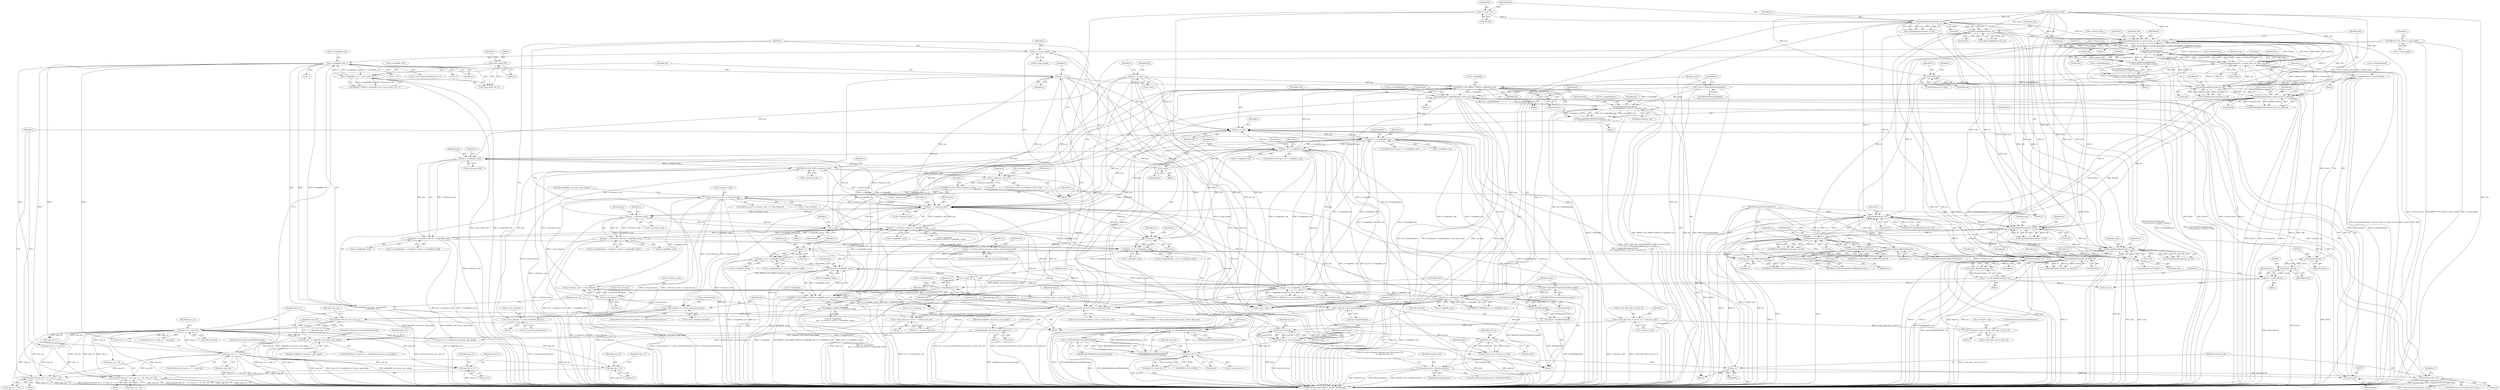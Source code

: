 digraph "0_Chrome_7716418a27d561ee295a99f11fd3865580748de2@API" {
"1000976" [label="(Call,copy_dst >= ringbuffer_end_minus_copy_length)"];
"1000971" [label="(Call,copy_src < copy_dst)"];
"1000967" [label="(Call,memmove16(copy_dst, copy_src))"];
"1000898" [label="(Call,* copy_dst = &s->ringbuffer[pos])"];
"1000788" [label="(Call,memcpy(&s->ringbuffer[pos], word, (size_t)len))"];
"1000562" [label="(Call,BROTLI_LOG_ARRAY_INDEX(s->ringbuffer, pos & s->ringbuffer_mask))"];
"1000391" [label="(Call,BROTLI_LOG_ARRAY_INDEX(s->ringbuffer, pos))"];
"1000338" [label="(Call,s->ringbuffer[pos] = (uint8_t)ReadPreloadedSymbol(\n            s->literal_htree, br, &bits, &value))"];
"1000344" [label="(Call,(uint8_t)ReadPreloadedSymbol(\n            s->literal_htree, br, &bits, &value))"];
"1000346" [label="(Call,ReadPreloadedSymbol(\n            s->literal_htree, br, &bits, &value))"];
"1000324" [label="(Call,PreloadSymbol(safe, s->literal_htree, br, &bits, &value))"];
"1000297" [label="(Call,CheckInputAmount(safe, br, 28))"];
"1000335" [label="(Call,!safe)"];
"1000120" [label="(MethodParameterIn,int safe)"];
"1000283" [label="(Call,PreloadSymbol(safe, s->literal_htree, br, &bits, &value))"];
"1000154" [label="(Call,WarmupBitReader(safe, br))"];
"1000149" [label="(Call,CheckInputAmount(safe, br, 28))"];
"1000140" [label="(Call,* br = &s->br)"];
"1000212" [label="(Call,CheckInputAmount(safe, br, 28))"];
"1000513" [label="(Call,!safe)"];
"1000454" [label="(Call,CheckInputAmount(safe, br, 28))"];
"1000520" [label="(Call,ReadSymbol(hc, br))"];
"1000496" [label="(Call,hc = s->literal_hgroup.htrees[s->context_map_slice[context]])"];
"1000528" [label="(Call,SafeReadSymbol(hc, br, &literal))"];
"1000360" [label="(Call,SafeReadSymbol(s->literal_htree, br, &literal))"];
"1000241" [label="(Call,ReadCommand(s, br, &i))"];
"1000654" [label="(Call,ReadDistance(s, br))"];
"1000651" [label="(Call,DecodeDistanceBlockSwitch(s))"];
"1000479" [label="(Call,DecodeLiteralBlockSwitch(s))"];
"1000121" [label="(MethodParameterIn,BrotliState* s)"];
"1000322" [label="(Call,DecodeLiteralBlockSwitch(s))"];
"1000237" [label="(Call,DecodeCommandBlockSwitch(s))"];
"1000372" [label="(Call,s->ringbuffer[pos] = (uint8_t)literal)"];
"1000378" [label="(Call,(uint8_t)literal)"];
"1000540" [label="(Call,(uint8_t)literal)"];
"1001133" [label="(Call,pos == s->ringbuffer_size)"];
"1001130" [label="(Call,++pos)"];
"1001122" [label="(Call,pos - s->distance_code)"];
"1000124" [label="(Call,pos = s->pos)"];
"1000889" [label="(Call,pos - s->distance_code)"];
"1000400" [label="(Call,pos == s->ringbuffer_size)"];
"1000396" [label="(Call,++pos)"];
"1000822" [label="(Call,pos >= s->ringbuffer_size)"];
"1000813" [label="(Call,pos += len)"];
"1000801" [label="(Call,len = TransformDictionaryWord(\n              &s->ringbuffer[pos], word, len, transform_idx))"];
"1000803" [label="(Call,TransformDictionaryWord(\n              &s->ringbuffer[pos], word, len, transform_idx))"];
"1000773" [label="(Call,* word = &kBrotliDictionary[offset])"];
"1000780" [label="(Call,len = i)"];
"1000764" [label="(Call,word_idx * i)"];
"1000751" [label="(Call,word_idx = word_id & mask)"];
"1000753" [label="(Call,word_id & mask)"];
"1000726" [label="(Call,word_id = s->distance_code - s->max_distance - 1)"];
"1000728" [label="(Call,s->distance_code - s->max_distance - 1)"];
"1000702" [label="(Call,s->distance_code > s->max_distance)"];
"1000658" [label="(Call,BROTLI_LOG_UINT(s->distance_code))"];
"1000616" [label="(Call,s->distance_code >= 0)"];
"1000252" [label="(Call,BROTLI_LOG_UINT(s->distance_code))"];
"1001073" [label="(Call,pos - s->distance_code)"];
"1001081" [label="(Call,++pos)"];
"1000626" [label="(Call,s->distance_code = s->dist_rb[s->dist_rb_idx & 3])"];
"1000921" [label="(Call,s->dist_rb[s->dist_rb_idx & 3] = s->distance_code)"];
"1000678" [label="(Call,s->max_distance = pos + s->custom_dict_size)"];
"1000672" [label="(Call,pos < s->max_backward_distance_minus_custom_dict_size)"];
"1000575" [label="(Call,pos == s->ringbuffer_size)"];
"1000571" [label="(Call,++pos)"];
"1000566" [label="(Call,pos & s->ringbuffer_mask)"];
"1000442" [label="(Call,pos - 2)"];
"1000428" [label="(Call,pos - 1)"];
"1001005" [label="(Call,pos += i)"];
"1000875" [label="(Call,s->ringbuffer_end - i)"];
"1000908" [label="(Call,s->ringbuffer_end < (const uint8_t*)0 + i)"];
"1000913" [label="(Call,(const uint8_t*)0)"];
"1000696" [label="(Call,i = s->copy_length)"];
"1000248" [label="(Call,BROTLI_LOG_UINT(s->copy_length))"];
"1000441" [label="(Call,(pos - 2) & s->ringbuffer_mask)"];
"1000427" [label="(Call,(pos - 1) & s->ringbuffer_mask)"];
"1001072" [label="(Call,(pos - s->distance_code) & s->ringbuffer_mask)"];
"1000888" [label="(Call,(pos - s->distance_code) & s->ringbuffer_mask)"];
"1001121" [label="(Call,(pos - s->distance_code) & s->ringbuffer_mask)"];
"1000689" [label="(Call,s->max_distance = s->max_backward_distance)"];
"1000663" [label="(Call,s->max_distance != s->max_backward_distance)"];
"1000732" [label="(Call,s->max_distance - 1)"];
"1000744" [label="(Call,mask = (int)BitMask(shift))"];
"1000746" [label="(Call,(int)BitMask(shift))"];
"1000748" [label="(Call,BitMask(shift))"];
"1000738" [label="(Call,shift = kBrotliDictionarySizeBitsByLength[i])"];
"1000715" [label="(Call,i <= kBrotliMaxDictionaryWordLength)"];
"1000712" [label="(Call,i >= kBrotliMinDictionaryWordLength)"];
"1000784" [label="(Call,transform_idx == 0)"];
"1000768" [label="(Call,transform_idx < kNumTransforms)"];
"1000757" [label="(Call,transform_idx = word_id >> shift)"];
"1000759" [label="(Call,word_id >> shift)"];
"1000796" [label="(Call,(size_t)len)"];
"1000543" [label="(Call,s->ringbuffer[pos] = p1)"];
"1000538" [label="(Call,p1 = (uint8_t)literal)"];
"1000516" [label="(Call,p1 = (uint8_t)ReadSymbol(hc, br))"];
"1000518" [label="(Call,(uint8_t)ReadSymbol(hc, br))"];
"1000881" [label="(Call,* copy_src = &s->ringbuffer[\n         (pos - s->distance_code) & s->ringbuffer_mask])"];
"1000873" [label="(Call,*ringbuffer_end_minus_copy_length =\n        s->ringbuffer_end - i)"];
"1000918" [label="(Call,ringbuffer_end_minus_copy_length = 0)"];
"1000982" [label="(Call,copy_src + i > copy_dst)"];
"1001018" [label="(Call,memcpy(copy_dst + 16, copy_src + 16, (size_t)(i - 16)))"];
"1001019" [label="(Call,copy_dst + 16)"];
"1001032" [label="(Call,memmove16(copy_dst + 16, copy_src + 16))"];
"1001033" [label="(Call,copy_dst + 16)"];
"1000761" [label="(Identifier,shift)"];
"1000365" [label="(Call,&literal)"];
"1000391" [label="(Call,BROTLI_LOG_ARRAY_INDEX(s->ringbuffer, pos))"];
"1001020" [label="(Identifier,copy_dst)"];
"1000672" [label="(Call,pos < s->max_backward_distance_minus_custom_dict_size)"];
"1001124" [label="(Call,s->distance_code)"];
"1000120" [label="(MethodParameterIn,int safe)"];
"1000402" [label="(Call,s->ringbuffer_size)"];
"1000917" [label="(Block,)"];
"1000449" [label="(Block,)"];
"1001073" [label="(Call,pos - s->distance_code)"];
"1000800" [label="(Block,)"];
"1000254" [label="(Identifier,s)"];
"1000838" [label="(Literal,\"Invalid backward reference. pos: %d distance: %d \"\n               \"len: %d bytes left: %d\n\")"];
"1000921" [label="(Call,s->dist_rb[s->dist_rb_idx & 3] = s->distance_code)"];
"1001035" [label="(Literal,16)"];
"1000912" [label="(Call,(const uint8_t*)0 + i)"];
"1000894" [label="(Call,s->ringbuffer_mask)"];
"1000330" [label="(Call,&bits)"];
"1000749" [label="(Identifier,shift)"];
"1000986" [label="(Identifier,copy_dst)"];
"1000154" [label="(Call,WarmupBitReader(safe, br))"];
"1000712" [label="(Call,i >= kBrotliMinDictionaryWordLength)"];
"1000615" [label="(ControlStructure,if (s->distance_code >= 0))"];
"1000285" [label="(Call,s->literal_htree)"];
"1000785" [label="(Identifier,transform_idx)"];
"1000900" [label="(Call,&s->ringbuffer[pos])"];
"1000479" [label="(Call,DecodeLiteralBlockSwitch(s))"];
"1000751" [label="(Call,word_idx = word_id & mask)"];
"1000968" [label="(Identifier,copy_dst)"];
"1000455" [label="(Identifier,safe)"];
"1000359" [label="(Call,!SafeReadSymbol(s->literal_htree, br, &literal))"];
"1000297" [label="(Call,CheckInputAmount(safe, br, 28))"];
"1000356" [label="(Block,)"];
"1000883" [label="(Call,&s->ringbuffer[\n         (pos - s->distance_code) & s->ringbuffer_mask])"];
"1000212" [label="(Call,CheckInputAmount(safe, br, 28))"];
"1000816" [label="(Call,s->meta_block_remaining_len -= len)"];
"1000428" [label="(Call,pos - 1)"];
"1000322" [label="(Call,DecodeLiteralBlockSwitch(s))"];
"1000744" [label="(Call,mask = (int)BitMask(shift))"];
"1000998" [label="(Call,copy_dst + i > copy_src)"];
"1000246" [label="(Call,BROTLI_LOG_UINT(i))"];
"1000238" [label="(Identifier,s)"];
"1000353" [label="(Call,&value)"];
"1000682" [label="(Call,pos + s->custom_dict_size)"];
"1000972" [label="(Identifier,copy_src)"];
"1000329" [label="(Identifier,br)"];
"1000881" [label="(Call,* copy_src = &s->ringbuffer[\n         (pos - s->distance_code) & s->ringbuffer_mask])"];
"1000351" [label="(Call,&bits)"];
"1001068" [label="(Call,s->ringbuffer[(pos - s->distance_code) & s->ringbuffer_mask])"];
"1000733" [label="(Call,s->max_distance)"];
"1000992" [label="(Call,copy_src >= ringbuffer_end_minus_copy_length)"];
"1000521" [label="(Identifier,hc)"];
"1000430" [label="(Literal,1)"];
"1000373" [label="(Call,s->ringbuffer[pos])"];
"1000140" [label="(Call,* br = &s->br)"];
"1000765" [label="(Identifier,word_idx)"];
"1000324" [label="(Call,PreloadSymbol(safe, s->literal_htree, br, &bits, &value))"];
"1000529" [label="(Identifier,hc)"];
"1000767" [label="(ControlStructure,if (transform_idx < kNumTransforms))"];
"1000888" [label="(Call,(pos - s->distance_code) & s->ringbuffer_mask)"];
"1000392" [label="(Call,s->ringbuffer)"];
"1000332" [label="(Call,&value)"];
"1000823" [label="(Identifier,pos)"];
"1001128" [label="(Identifier,s)"];
"1000240" [label="(Call,BROTLI_SAFE(ReadCommand(s, br, &i)))"];
"1000396" [label="(Call,++pos)"];
"1000141" [label="(Identifier,br)"];
"1000520" [label="(Call,ReadSymbol(hc, br))"];
"1000431" [label="(Call,s->ringbuffer_mask)"];
"1000916" [label="(Identifier,i)"];
"1000970" [label="(ControlStructure,if (copy_src < copy_dst))"];
"1000704" [label="(Identifier,s)"];
"1000922" [label="(Call,s->dist_rb[s->dist_rb_idx & 3])"];
"1000656" [label="(Identifier,br)"];
"1000442" [label="(Call,pos - 2)"];
"1000907" [label="(Call,PREDICT_FALSE(s->ringbuffer_end < (const uint8_t*)0 + i))"];
"1000783" [label="(ControlStructure,if (transform_idx == 0))"];
"1000338" [label="(Call,s->ringbuffer[pos] = (uint8_t)ReadPreloadedSymbol(\n            s->literal_htree, br, &bits, &value))"];
"1001133" [label="(Call,pos == s->ringbuffer_size)"];
"1000993" [label="(Identifier,copy_src)"];
"1001074" [label="(Identifier,pos)"];
"1001019" [label="(Call,copy_dst + 16)"];
"1000978" [label="(Identifier,ringbuffer_end_minus_copy_length)"];
"1001059" [label="(Identifier,i)"];
"1000347" [label="(Call,s->literal_htree)"];
"1000213" [label="(Identifier,safe)"];
"1000512" [label="(ControlStructure,if (!safe))"];
"1000999" [label="(Call,copy_dst + i)"];
"1000427" [label="(Call,(pos - 1) & s->ringbuffer_mask)"];
"1000754" [label="(Identifier,word_id)"];
"1000728" [label="(Call,s->distance_code - s->max_distance - 1)"];
"1000891" [label="(Call,s->distance_code)"];
"1001032" [label="(Call,memmove16(copy_dst + 16, copy_src + 16))"];
"1000919" [label="(Identifier,ringbuffer_end_minus_copy_length)"];
"1000812" [label="(Identifier,transform_idx)"];
"1000889" [label="(Call,pos - s->distance_code)"];
"1000924" [label="(Identifier,s)"];
"1000445" [label="(Call,s->ringbuffer_mask)"];
"1000976" [label="(Call,copy_dst >= ringbuffer_end_minus_copy_length)"];
"1000653" [label="(Call,BROTLI_SAFE(ReadDistance(s, br)))"];
"1001021" [label="(Literal,16)"];
"1000215" [label="(Literal,28)"];
"1000711" [label="(Call,i >= kBrotliMinDictionaryWordLength &&\n        i <= kBrotliMaxDictionaryWordLength)"];
"1000890" [label="(Identifier,pos)"];
"1000913" [label="(Call,(const uint8_t*)0)"];
"1000715" [label="(Call,i <= kBrotliMaxDictionaryWordLength)"];
"1000753" [label="(Call,word_id & mask)"];
"1000822" [label="(Call,pos >= s->ringbuffer_size)"];
"1000243" [label="(Identifier,br)"];
"1000898" [label="(Call,* copy_dst = &s->ringbuffer[pos])"];
"1000362" [label="(Identifier,s)"];
"1001022" [label="(Call,copy_src + 16)"];
"1000528" [label="(Call,SafeReadSymbol(hc, br, &literal))"];
"1000803" [label="(Call,TransformDictionaryWord(\n              &s->ringbuffer[pos], word, len, transform_idx))"];
"1000739" [label="(Identifier,shift)"];
"1000977" [label="(Identifier,copy_dst)"];
"1000568" [label="(Call,s->ringbuffer_mask)"];
"1001034" [label="(Identifier,copy_dst)"];
"1000577" [label="(Call,s->ringbuffer_size)"];
"1000815" [label="(Identifier,len)"];
"1001072" [label="(Call,(pos - s->distance_code) & s->ringbuffer_mask)"];
"1000752" [label="(Identifier,word_idx)"];
"1001107" [label="(Call,--i)"];
"1000771" [label="(Block,)"];
"1000122" [label="(Block,)"];
"1001036" [label="(Call,copy_src + 16)"];
"1000702" [label="(Call,s->distance_code > s->max_distance)"];
"1000658" [label="(Call,BROTLI_LOG_UINT(s->distance_code))"];
"1000153" [label="(Call,!WarmupBitReader(safe, br))"];
"1000361" [label="(Call,s->literal_htree)"];
"1001130" [label="(Call,++pos)"];
"1000125" [label="(Identifier,pos)"];
"1000513" [label="(Call,!safe)"];
"1000454" [label="(Call,CheckInputAmount(safe, br, 28))"];
"1000757" [label="(Call,transform_idx = word_id >> shift)"];
"1000478" [label="(Call,BROTLI_SAFE(DecodeLiteralBlockSwitch(s)))"];
"1000766" [label="(Identifier,i)"];
"1000677" [label="(Block,)"];
"1001108" [label="(Identifier,i)"];
"1000432" [label="(Identifier,s)"];
"1000346" [label="(Call,ReadPreloadedSymbol(\n            s->literal_htree, br, &bits, &value))"];
"1000746" [label="(Call,(int)BitMask(shift))"];
"1000760" [label="(Identifier,word_id)"];
"1000575" [label="(Call,pos == s->ringbuffer_size)"];
"1000546" [label="(Identifier,s)"];
"1001018" [label="(Call,memcpy(copy_dst + 16, copy_src + 16, (size_t)(i - 16)))"];
"1001017" [label="(Block,)"];
"1001132" [label="(ControlStructure,if (pos == s->ringbuffer_size))"];
"1001127" [label="(Call,s->ringbuffer_mask)"];
"1000446" [label="(Identifier,s)"];
"1000571" [label="(Call,++pos)"];
"1000967" [label="(Call,memmove16(copy_dst, copy_src))"];
"1000142" [label="(Call,&s->br)"];
"1000299" [label="(Identifier,br)"];
"1000814" [label="(Identifier,pos)"];
"1000616" [label="(Call,s->distance_code >= 0)"];
"1001025" [label="(Call,(size_t)(i - 16))"];
"1000380" [label="(Identifier,literal)"];
"1000300" [label="(Literal,28)"];
"1000830" [label="(Identifier,s)"];
"1000211" [label="(Call,!CheckInputAmount(safe, br, 28))"];
"1001033" [label="(Call,copy_dst + 16)"];
"1000241" [label="(Call,ReadCommand(s, br, &i))"];
"1000510" [label="(Identifier,p2)"];
"1000334" [label="(ControlStructure,if (!safe))"];
"1001061" [label="(Block,)"];
"1000673" [label="(Identifier,pos)"];
"1000214" [label="(Identifier,br)"];
"1000364" [label="(Identifier,br)"];
"1000296" [label="(Call,!CheckInputAmount(safe, br, 28))"];
"1000689" [label="(Call,s->max_distance = s->max_backward_distance)"];
"1000155" [label="(Identifier,safe)"];
"1001037" [label="(Identifier,copy_src)"];
"1000773" [label="(Call,* word = &kBrotliDictionary[offset])"];
"1000283" [label="(Call,PreloadSymbol(safe, s->literal_htree, br, &bits, &value))"];
"1000539" [label="(Identifier,p1)"];
"1000655" [label="(Identifier,s)"];
"1000654" [label="(Call,ReadDistance(s, br))"];
"1001042" [label="(Identifier,s)"];
"1000124" [label="(Call,pos = s->pos)"];
"1000784" [label="(Call,transform_idx == 0)"];
"1000527" [label="(Call,!SafeReadSymbol(hc, br, &literal))"];
"1001122" [label="(Call,pos - s->distance_code)"];
"1000662" [label="(ControlStructure,if (s->max_distance != s->max_backward_distance))"];
"1000738" [label="(Call,shift = kBrotliDictionarySizeBitsByLength[i])"];
"1000441" [label="(Call,(pos - 2) & s->ringbuffer_mask)"];
"1000679" [label="(Call,s->max_distance)"];
"1000936" [label="(Identifier,s)"];
"1000524" [label="(Block,)"];
"1000378" [label="(Call,(uint8_t)literal)"];
"1000289" [label="(Call,&bits)"];
"1000538" [label="(Call,p1 = (uint8_t)literal)"];
"1000801" [label="(Call,len = TransformDictionaryWord(\n              &s->ringbuffer[pos], word, len, transform_idx))"];
"1000148" [label="(Call,!CheckInputAmount(safe, br, 28))"];
"1000782" [label="(Identifier,i)"];
"1000572" [label="(Identifier,pos)"];
"1000567" [label="(Identifier,pos)"];
"1000981" [label="(ControlStructure,if (copy_src + i > copy_dst))"];
"1000879" [label="(Identifier,i)"];
"1000740" [label="(Call,kBrotliDictionarySizeBitsByLength[i])"];
"1000249" [label="(Call,s->copy_length)"];
"1001079" [label="(Identifier,s)"];
"1000326" [label="(Call,s->literal_htree)"];
"1000667" [label="(Call,s->max_backward_distance)"];
"1000798" [label="(Identifier,len)"];
"1000298" [label="(Identifier,safe)"];
"1000873" [label="(Call,*ringbuffer_end_minus_copy_length =\n        s->ringbuffer_end - i)"];
"1000764" [label="(Call,word_idx * i)"];
"1000884" [label="(Call,s->ringbuffer[\n         (pos - s->distance_code) & s->ringbuffer_mask])"];
"1000680" [label="(Identifier,s)"];
"1000514" [label="(Identifier,safe)"];
"1000908" [label="(Call,s->ringbuffer_end < (const uint8_t*)0 + i)"];
"1001031" [label="(Block,)"];
"1000691" [label="(Identifier,s)"];
"1001023" [label="(Identifier,copy_src)"];
"1000895" [label="(Identifier,s)"];
"1000713" [label="(Identifier,i)"];
"1000813" [label="(Call,pos += len)"];
"1000792" [label="(Identifier,s)"];
"1000360" [label="(Call,SafeReadSymbol(s->literal_htree, br, &literal))"];
"1001110" [label="(Block,)"];
"1000688" [label="(Block,)"];
"1000517" [label="(Identifier,p1)"];
"1000804" [label="(Call,&s->ringbuffer[pos])"];
"1000748" [label="(Call,BitMask(shift))"];
"1000703" [label="(Call,s->distance_code)"];
"1000542" [label="(Identifier,literal)"];
"1001141" [label="(Identifier,s)"];
"1000530" [label="(Identifier,br)"];
"1000650" [label="(Call,BROTLI_SAFE(DecodeDistanceBlockSwitch(s)))"];
"1000620" [label="(Literal,0)"];
"1000787" [label="(Block,)"];
"1000498" [label="(Call,s->literal_hgroup.htrees[s->context_map_slice[context]])"];
"1000780" [label="(Call,len = i)"];
"1000915" [label="(Literal,0)"];
"1000253" [label="(Call,s->distance_code)"];
"1000874" [label="(Identifier,ringbuffer_end_minus_copy_length)"];
"1000323" [label="(Identifier,s)"];
"1000788" [label="(Call,memcpy(&s->ringbuffer[pos], word, (size_t)len))"];
"1000639" [label="(ControlStructure,goto postReadDistance;)"];
"1001009" [label="(Call,i > 16)"];
"1000531" [label="(Call,&literal)"];
"1000617" [label="(Call,s->distance_code)"];
"1000697" [label="(Identifier,i)"];
"1000671" [label="(ControlStructure,if (pos < s->max_backward_distance_minus_custom_dict_size))"];
"1001121" [label="(Call,(pos - s->distance_code) & s->ringbuffer_mask)"];
"1000126" [label="(Call,s->pos)"];
"1000659" [label="(Call,s->distance_code)"];
"1000664" [label="(Call,s->max_distance)"];
"1001005" [label="(Call,pos += i)"];
"1000443" [label="(Identifier,pos)"];
"1000690" [label="(Call,s->max_distance)"];
"1000244" [label="(Call,&i)"];
"1000237" [label="(Call,DecodeCommandBlockSwitch(s))"];
"1000701" [label="(ControlStructure,if (s->distance_code > s->max_distance))"];
"1000818" [label="(Identifier,s)"];
"1000156" [label="(Identifier,br)"];
"1000457" [label="(Literal,28)"];
"1001134" [label="(Identifier,pos)"];
"1000627" [label="(Call,s->distance_code)"];
"1001075" [label="(Call,s->distance_code)"];
"1000626" [label="(Call,s->distance_code = s->dist_rb[s->dist_rb_idx & 3])"];
"1000294" [label="(Block,)"];
"1000576" [label="(Identifier,pos)"];
"1000252" [label="(Call,BROTLI_LOG_UINT(s->distance_code))"];
"1000717" [label="(Identifier,kBrotliMaxDictionaryWordLength)"];
"1000423" [label="(Call,s->ringbuffer[(pos - 1) & s->ringbuffer_mask])"];
"1000397" [label="(Identifier,pos)"];
"1000706" [label="(Call,s->max_distance)"];
"1000624" [label="(Identifier,s)"];
"1000429" [label="(Identifier,pos)"];
"1000549" [label="(Identifier,p1)"];
"1000762" [label="(Call,offset += word_idx * i)"];
"1000729" [label="(Call,s->distance_code)"];
"1000918" [label="(Call,ringbuffer_end_minus_copy_length = 0)"];
"1000931" [label="(Call,s->distance_code)"];
"1000242" [label="(Identifier,s)"];
"1001167" [label="(Call,s->loop_counter = i)"];
"1000714" [label="(Identifier,kBrotliMinDictionaryWordLength)"];
"1000938" [label="(Call,s->meta_block_remaining_len -= i)"];
"1000693" [label="(Call,s->max_backward_distance)"];
"1000284" [label="(Identifier,safe)"];
"1000258" [label="(Identifier,i)"];
"1000480" [label="(Identifier,s)"];
"1000152" [label="(Literal,28)"];
"1000621" [label="(Block,)"];
"1000566" [label="(Call,pos & s->ringbuffer_mask)"];
"1000339" [label="(Call,s->ringbuffer[pos])"];
"1000544" [label="(Call,s->ringbuffer[pos])"];
"1000745" [label="(Identifier,mask)"];
"1000543" [label="(Call,s->ringbuffer[pos] = p1)"];
"1000341" [label="(Identifier,s)"];
"1001058" [label="(Call,--i)"];
"1000384" [label="(Identifier,s)"];
"1000811" [label="(Identifier,len)"];
"1000875" [label="(Call,s->ringbuffer_end - i)"];
"1000678" [label="(Call,s->max_distance = pos + s->custom_dict_size)"];
"1000795" [label="(Identifier,word)"];
"1000758" [label="(Identifier,transform_idx)"];
"1000984" [label="(Identifier,copy_src)"];
"1000453" [label="(Call,!CheckInputAmount(safe, br, 28))"];
"1001007" [label="(Identifier,i)"];
"1000401" [label="(Identifier,pos)"];
"1000909" [label="(Call,s->ringbuffer_end)"];
"1000515" [label="(Block,)"];
"1000509" [label="(Call,p2 = p1)"];
"1000288" [label="(Identifier,br)"];
"1000131" [label="(Identifier,i)"];
"1000899" [label="(Identifier,copy_dst)"];
"1001082" [label="(Identifier,pos)"];
"1000789" [label="(Call,&s->ringbuffer[pos])"];
"1000988" [label="(ControlStructure,goto postSelfintersecting;)"];
"1000336" [label="(Identifier,safe)"];
"1001174" [label="(MethodReturn,static BROTLI_INLINE BrotliResult)"];
"1001131" [label="(Identifier,pos)"];
"1000444" [label="(Literal,2)"];
"1000871" [label="(Block,)"];
"1000882" [label="(Identifier,copy_src)"];
"1000726" [label="(Call,word_id = s->distance_code - s->max_distance - 1)"];
"1000736" [label="(Literal,1)"];
"1000437" [label="(Call,s->ringbuffer[(pos - 2) & s->ringbuffer_mask])"];
"1000645" [label="(Identifier,s)"];
"1000630" [label="(Call,s->dist_rb[s->dist_rb_idx & 3])"];
"1000770" [label="(Identifier,kNumTransforms)"];
"1000769" [label="(Identifier,transform_idx)"];
"1000236" [label="(Call,BROTLI_SAFE(DecodeCommandBlockSwitch(s)))"];
"1000980" [label="(ControlStructure,goto CommandPostWrapCopy;)"];
"1000716" [label="(Identifier,i)"];
"1001010" [label="(Identifier,i)"];
"1000983" [label="(Call,copy_src + i)"];
"1000774" [label="(Identifier,word)"];
"1000150" [label="(Identifier,safe)"];
"1000344" [label="(Call,(uint8_t)ReadPreloadedSymbol(\n            s->literal_htree, br, &bits, &value))"];
"1000280" [label="(Block,)"];
"1000674" [label="(Call,s->max_backward_distance_minus_custom_dict_size)"];
"1000497" [label="(Identifier,hc)"];
"1001081" [label="(Call,++pos)"];
"1000763" [label="(Identifier,offset)"];
"1000395" [label="(Identifier,pos)"];
"1000663" [label="(Call,s->max_distance != s->max_backward_distance)"];
"1000969" [label="(Identifier,copy_src)"];
"1000151" [label="(Identifier,br)"];
"1000696" [label="(Call,i = s->copy_length)"];
"1000325" [label="(Identifier,safe)"];
"1000982" [label="(Call,copy_src + i > copy_dst)"];
"1001162" [label="(Call,s->pos = pos)"];
"1000516" [label="(Call,p1 = (uint8_t)ReadSymbol(hc, br))"];
"1000320" [label="(Block,)"];
"1000876" [label="(Call,s->ringbuffer_end)"];
"1000824" [label="(Call,s->ringbuffer_size)"];
"1000400" [label="(Call,pos == s->ringbuffer_size)"];
"1000335" [label="(Call,!safe)"];
"1000718" [label="(Block,)"];
"1000574" [label="(Call,PREDICT_FALSE(pos == s->ringbuffer_size))"];
"1000768" [label="(Call,transform_idx < kNumTransforms)"];
"1000248" [label="(Call,BROTLI_LOG_UINT(s->copy_length))"];
"1000399" [label="(Call,PREDICT_FALSE(pos == s->ringbuffer_size))"];
"1001078" [label="(Call,s->ringbuffer_mask)"];
"1000496" [label="(Call,hc = s->literal_hgroup.htrees[s->context_map_slice[context]])"];
"1000456" [label="(Identifier,br)"];
"1000781" [label="(Identifier,len)"];
"1000973" [label="(Identifier,copy_dst)"];
"1000786" [label="(Literal,0)"];
"1000563" [label="(Call,s->ringbuffer)"];
"1000727" [label="(Identifier,word_id)"];
"1000796" [label="(Call,(size_t)len)"];
"1000652" [label="(Identifier,s)"];
"1000291" [label="(Call,&value)"];
"1001135" [label="(Call,s->ringbuffer_size)"];
"1000775" [label="(Call,&kBrotliDictionary[offset])"];
"1001117" [label="(Call,s->ringbuffer[(pos - s->distance_code) & s->ringbuffer_mask])"];
"1000810" [label="(Identifier,word)"];
"1000651" [label="(Call,DecodeDistanceBlockSwitch(s))"];
"1000759" [label="(Call,word_id >> shift)"];
"1000975" [label="(ControlStructure,if (copy_dst >= ringbuffer_end_minus_copy_length))"];
"1001006" [label="(Identifier,pos)"];
"1000821" [label="(ControlStructure,if (pos >= s->ringbuffer_size))"];
"1000553" [label="(Identifier,s)"];
"1000802" [label="(Identifier,len)"];
"1000910" [label="(Identifier,s)"];
"1000522" [label="(Identifier,br)"];
"1000562" [label="(Call,BROTLI_LOG_ARRAY_INDEX(s->ringbuffer, pos & s->ringbuffer_mask))"];
"1000540" [label="(Call,(uint8_t)literal)"];
"1000149" [label="(Call,CheckInputAmount(safe, br, 28))"];
"1000350" [label="(Identifier,br)"];
"1000698" [label="(Call,s->copy_length)"];
"1000372" [label="(Call,s->ringbuffer[pos] = (uint8_t)literal)"];
"1000665" [label="(Identifier,s)"];
"1000337" [label="(Block,)"];
"1000321" [label="(Call,BROTLI_SAFE(DecodeLiteralBlockSwitch(s)))"];
"1000732" [label="(Call,s->max_distance - 1)"];
"1000518" [label="(Call,(uint8_t)ReadSymbol(hc, br))"];
"1000920" [label="(Literal,0)"];
"1001123" [label="(Identifier,pos)"];
"1000971" [label="(Call,copy_src < copy_dst)"];
"1000755" [label="(Identifier,mask)"];
"1000121" [label="(MethodParameterIn,BrotliState* s)"];
"1000976" -> "1000975"  [label="AST: "];
"1000976" -> "1000978"  [label="CFG: "];
"1000977" -> "1000976"  [label="AST: "];
"1000978" -> "1000976"  [label="AST: "];
"1000980" -> "1000976"  [label="CFG: "];
"1000984" -> "1000976"  [label="CFG: "];
"1000976" -> "1001174"  [label="DDG: copy_dst"];
"1000976" -> "1001174"  [label="DDG: copy_dst >= ringbuffer_end_minus_copy_length"];
"1000976" -> "1001174"  [label="DDG: ringbuffer_end_minus_copy_length"];
"1000971" -> "1000976"  [label="DDG: copy_dst"];
"1000873" -> "1000976"  [label="DDG: ringbuffer_end_minus_copy_length"];
"1000918" -> "1000976"  [label="DDG: ringbuffer_end_minus_copy_length"];
"1000976" -> "1000982"  [label="DDG: copy_dst"];
"1000971" -> "1000970"  [label="AST: "];
"1000971" -> "1000973"  [label="CFG: "];
"1000972" -> "1000971"  [label="AST: "];
"1000973" -> "1000971"  [label="AST: "];
"1000977" -> "1000971"  [label="CFG: "];
"1000993" -> "1000971"  [label="CFG: "];
"1000971" -> "1001174"  [label="DDG: copy_src"];
"1000971" -> "1001174"  [label="DDG: copy_dst"];
"1000971" -> "1001174"  [label="DDG: copy_src < copy_dst"];
"1000967" -> "1000971"  [label="DDG: copy_src"];
"1000967" -> "1000971"  [label="DDG: copy_dst"];
"1000971" -> "1000982"  [label="DDG: copy_src"];
"1000971" -> "1000983"  [label="DDG: copy_src"];
"1000971" -> "1000992"  [label="DDG: copy_src"];
"1000971" -> "1000998"  [label="DDG: copy_dst"];
"1000971" -> "1000999"  [label="DDG: copy_dst"];
"1000971" -> "1001018"  [label="DDG: copy_dst"];
"1000971" -> "1001018"  [label="DDG: copy_src"];
"1000971" -> "1001019"  [label="DDG: copy_dst"];
"1000971" -> "1001022"  [label="DDG: copy_src"];
"1000971" -> "1001032"  [label="DDG: copy_dst"];
"1000971" -> "1001032"  [label="DDG: copy_src"];
"1000971" -> "1001033"  [label="DDG: copy_dst"];
"1000971" -> "1001036"  [label="DDG: copy_src"];
"1000967" -> "1000871"  [label="AST: "];
"1000967" -> "1000969"  [label="CFG: "];
"1000968" -> "1000967"  [label="AST: "];
"1000969" -> "1000967"  [label="AST: "];
"1000972" -> "1000967"  [label="CFG: "];
"1000967" -> "1001174"  [label="DDG: memmove16(copy_dst, copy_src)"];
"1000898" -> "1000967"  [label="DDG: copy_dst"];
"1000881" -> "1000967"  [label="DDG: copy_src"];
"1000898" -> "1000871"  [label="AST: "];
"1000898" -> "1000900"  [label="CFG: "];
"1000899" -> "1000898"  [label="AST: "];
"1000900" -> "1000898"  [label="AST: "];
"1000910" -> "1000898"  [label="CFG: "];
"1000898" -> "1001174"  [label="DDG: copy_dst"];
"1000898" -> "1001174"  [label="DDG: &s->ringbuffer[pos]"];
"1000788" -> "1000898"  [label="DDG: &s->ringbuffer[pos]"];
"1000562" -> "1000898"  [label="DDG: s->ringbuffer"];
"1000391" -> "1000898"  [label="DDG: s->ringbuffer"];
"1000803" -> "1000898"  [label="DDG: &s->ringbuffer[pos]"];
"1000788" -> "1000787"  [label="AST: "];
"1000788" -> "1000796"  [label="CFG: "];
"1000789" -> "1000788"  [label="AST: "];
"1000795" -> "1000788"  [label="AST: "];
"1000796" -> "1000788"  [label="AST: "];
"1000814" -> "1000788"  [label="CFG: "];
"1000788" -> "1001174"  [label="DDG: &s->ringbuffer[pos]"];
"1000788" -> "1001174"  [label="DDG: memcpy(&s->ringbuffer[pos], word, (size_t)len)"];
"1000788" -> "1001174"  [label="DDG: (size_t)len"];
"1000788" -> "1001174"  [label="DDG: word"];
"1000562" -> "1000788"  [label="DDG: s->ringbuffer"];
"1000391" -> "1000788"  [label="DDG: s->ringbuffer"];
"1000803" -> "1000788"  [label="DDG: &s->ringbuffer[pos]"];
"1000773" -> "1000788"  [label="DDG: word"];
"1000796" -> "1000788"  [label="DDG: len"];
"1000788" -> "1000803"  [label="DDG: &s->ringbuffer[pos]"];
"1000562" -> "1000449"  [label="AST: "];
"1000562" -> "1000566"  [label="CFG: "];
"1000563" -> "1000562"  [label="AST: "];
"1000566" -> "1000562"  [label="AST: "];
"1000572" -> "1000562"  [label="CFG: "];
"1000562" -> "1001174"  [label="DDG: s->ringbuffer"];
"1000562" -> "1001174"  [label="DDG: BROTLI_LOG_ARRAY_INDEX(s->ringbuffer, pos & s->ringbuffer_mask)"];
"1000562" -> "1001174"  [label="DDG: pos & s->ringbuffer_mask"];
"1000562" -> "1000391"  [label="DDG: s->ringbuffer"];
"1000391" -> "1000562"  [label="DDG: s->ringbuffer"];
"1000543" -> "1000562"  [label="DDG: s->ringbuffer[pos]"];
"1000566" -> "1000562"  [label="DDG: pos"];
"1000566" -> "1000562"  [label="DDG: s->ringbuffer_mask"];
"1000562" -> "1000803"  [label="DDG: s->ringbuffer"];
"1000562" -> "1000881"  [label="DDG: s->ringbuffer"];
"1000391" -> "1000294"  [label="AST: "];
"1000391" -> "1000395"  [label="CFG: "];
"1000392" -> "1000391"  [label="AST: "];
"1000395" -> "1000391"  [label="AST: "];
"1000397" -> "1000391"  [label="CFG: "];
"1000391" -> "1001174"  [label="DDG: s->ringbuffer"];
"1000391" -> "1001174"  [label="DDG: BROTLI_LOG_ARRAY_INDEX(s->ringbuffer, pos)"];
"1000338" -> "1000391"  [label="DDG: s->ringbuffer[pos]"];
"1000372" -> "1000391"  [label="DDG: s->ringbuffer[pos]"];
"1001133" -> "1000391"  [label="DDG: pos"];
"1000124" -> "1000391"  [label="DDG: pos"];
"1000400" -> "1000391"  [label="DDG: pos"];
"1000822" -> "1000391"  [label="DDG: pos"];
"1000889" -> "1000391"  [label="DDG: pos"];
"1001005" -> "1000391"  [label="DDG: pos"];
"1001081" -> "1000391"  [label="DDG: pos"];
"1000391" -> "1000396"  [label="DDG: pos"];
"1000391" -> "1000803"  [label="DDG: s->ringbuffer"];
"1000391" -> "1000881"  [label="DDG: s->ringbuffer"];
"1000338" -> "1000337"  [label="AST: "];
"1000338" -> "1000344"  [label="CFG: "];
"1000339" -> "1000338"  [label="AST: "];
"1000344" -> "1000338"  [label="AST: "];
"1000384" -> "1000338"  [label="CFG: "];
"1000338" -> "1001174"  [label="DDG: s->ringbuffer[pos]"];
"1000338" -> "1001174"  [label="DDG: (uint8_t)ReadPreloadedSymbol(\n            s->literal_htree, br, &bits, &value)"];
"1000344" -> "1000338"  [label="DDG: ReadPreloadedSymbol(\n            s->literal_htree, br, &bits, &value)"];
"1000344" -> "1000346"  [label="CFG: "];
"1000345" -> "1000344"  [label="AST: "];
"1000346" -> "1000344"  [label="AST: "];
"1000344" -> "1001174"  [label="DDG: ReadPreloadedSymbol(\n            s->literal_htree, br, &bits, &value)"];
"1000346" -> "1000344"  [label="DDG: s->literal_htree"];
"1000346" -> "1000344"  [label="DDG: br"];
"1000346" -> "1000344"  [label="DDG: &bits"];
"1000346" -> "1000344"  [label="DDG: &value"];
"1000346" -> "1000353"  [label="CFG: "];
"1000347" -> "1000346"  [label="AST: "];
"1000350" -> "1000346"  [label="AST: "];
"1000351" -> "1000346"  [label="AST: "];
"1000353" -> "1000346"  [label="AST: "];
"1000346" -> "1001174"  [label="DDG: &bits"];
"1000346" -> "1001174"  [label="DDG: &value"];
"1000346" -> "1001174"  [label="DDG: s->literal_htree"];
"1000346" -> "1001174"  [label="DDG: br"];
"1000346" -> "1000212"  [label="DDG: br"];
"1000346" -> "1000283"  [label="DDG: s->literal_htree"];
"1000346" -> "1000283"  [label="DDG: &bits"];
"1000346" -> "1000283"  [label="DDG: &value"];
"1000346" -> "1000297"  [label="DDG: br"];
"1000346" -> "1000324"  [label="DDG: s->literal_htree"];
"1000346" -> "1000324"  [label="DDG: &bits"];
"1000346" -> "1000324"  [label="DDG: &value"];
"1000324" -> "1000346"  [label="DDG: s->literal_htree"];
"1000324" -> "1000346"  [label="DDG: br"];
"1000324" -> "1000346"  [label="DDG: &bits"];
"1000324" -> "1000346"  [label="DDG: &value"];
"1000283" -> "1000346"  [label="DDG: s->literal_htree"];
"1000283" -> "1000346"  [label="DDG: &bits"];
"1000283" -> "1000346"  [label="DDG: &value"];
"1000360" -> "1000346"  [label="DDG: s->literal_htree"];
"1000297" -> "1000346"  [label="DDG: br"];
"1000346" -> "1000360"  [label="DDG: s->literal_htree"];
"1000346" -> "1000654"  [label="DDG: br"];
"1000324" -> "1000320"  [label="AST: "];
"1000324" -> "1000332"  [label="CFG: "];
"1000325" -> "1000324"  [label="AST: "];
"1000326" -> "1000324"  [label="AST: "];
"1000329" -> "1000324"  [label="AST: "];
"1000330" -> "1000324"  [label="AST: "];
"1000332" -> "1000324"  [label="AST: "];
"1000336" -> "1000324"  [label="CFG: "];
"1000324" -> "1001174"  [label="DDG: &value"];
"1000324" -> "1001174"  [label="DDG: &bits"];
"1000324" -> "1001174"  [label="DDG: PreloadSymbol(safe, s->literal_htree, br, &bits, &value)"];
"1000324" -> "1000283"  [label="DDG: &bits"];
"1000324" -> "1000283"  [label="DDG: &value"];
"1000297" -> "1000324"  [label="DDG: safe"];
"1000297" -> "1000324"  [label="DDG: br"];
"1000120" -> "1000324"  [label="DDG: safe"];
"1000283" -> "1000324"  [label="DDG: s->literal_htree"];
"1000283" -> "1000324"  [label="DDG: &bits"];
"1000283" -> "1000324"  [label="DDG: &value"];
"1000360" -> "1000324"  [label="DDG: s->literal_htree"];
"1000324" -> "1000335"  [label="DDG: safe"];
"1000324" -> "1000360"  [label="DDG: s->literal_htree"];
"1000324" -> "1000360"  [label="DDG: br"];
"1000297" -> "1000296"  [label="AST: "];
"1000297" -> "1000300"  [label="CFG: "];
"1000298" -> "1000297"  [label="AST: "];
"1000299" -> "1000297"  [label="AST: "];
"1000300" -> "1000297"  [label="AST: "];
"1000296" -> "1000297"  [label="CFG: "];
"1000297" -> "1001174"  [label="DDG: safe"];
"1000297" -> "1001174"  [label="DDG: br"];
"1000297" -> "1000296"  [label="DDG: safe"];
"1000297" -> "1000296"  [label="DDG: br"];
"1000297" -> "1000296"  [label="DDG: 28"];
"1000335" -> "1000297"  [label="DDG: safe"];
"1000283" -> "1000297"  [label="DDG: safe"];
"1000283" -> "1000297"  [label="DDG: br"];
"1000120" -> "1000297"  [label="DDG: safe"];
"1000360" -> "1000297"  [label="DDG: br"];
"1000297" -> "1000335"  [label="DDG: safe"];
"1000297" -> "1000360"  [label="DDG: br"];
"1000335" -> "1000334"  [label="AST: "];
"1000335" -> "1000336"  [label="CFG: "];
"1000336" -> "1000335"  [label="AST: "];
"1000341" -> "1000335"  [label="CFG: "];
"1000362" -> "1000335"  [label="CFG: "];
"1000335" -> "1001174"  [label="DDG: safe"];
"1000335" -> "1001174"  [label="DDG: !safe"];
"1000335" -> "1000212"  [label="DDG: safe"];
"1000120" -> "1000335"  [label="DDG: safe"];
"1000120" -> "1000119"  [label="AST: "];
"1000120" -> "1001174"  [label="DDG: safe"];
"1000120" -> "1000149"  [label="DDG: safe"];
"1000120" -> "1000154"  [label="DDG: safe"];
"1000120" -> "1000212"  [label="DDG: safe"];
"1000120" -> "1000283"  [label="DDG: safe"];
"1000120" -> "1000454"  [label="DDG: safe"];
"1000120" -> "1000513"  [label="DDG: safe"];
"1000283" -> "1000280"  [label="AST: "];
"1000283" -> "1000291"  [label="CFG: "];
"1000284" -> "1000283"  [label="AST: "];
"1000285" -> "1000283"  [label="AST: "];
"1000288" -> "1000283"  [label="AST: "];
"1000289" -> "1000283"  [label="AST: "];
"1000291" -> "1000283"  [label="AST: "];
"1000298" -> "1000283"  [label="CFG: "];
"1000283" -> "1001174"  [label="DDG: &value"];
"1000283" -> "1001174"  [label="DDG: s->literal_htree"];
"1000283" -> "1001174"  [label="DDG: &bits"];
"1000283" -> "1001174"  [label="DDG: PreloadSymbol(safe, s->literal_htree, br, &bits, &value)"];
"1000154" -> "1000283"  [label="DDG: safe"];
"1000154" -> "1000283"  [label="DDG: br"];
"1000149" -> "1000283"  [label="DDG: safe"];
"1000149" -> "1000283"  [label="DDG: br"];
"1000212" -> "1000283"  [label="DDG: safe"];
"1000360" -> "1000283"  [label="DDG: s->literal_htree"];
"1000241" -> "1000283"  [label="DDG: br"];
"1000283" -> "1000360"  [label="DDG: s->literal_htree"];
"1000154" -> "1000153"  [label="AST: "];
"1000154" -> "1000156"  [label="CFG: "];
"1000155" -> "1000154"  [label="AST: "];
"1000156" -> "1000154"  [label="AST: "];
"1000153" -> "1000154"  [label="CFG: "];
"1000154" -> "1001174"  [label="DDG: safe"];
"1000154" -> "1001174"  [label="DDG: br"];
"1000154" -> "1000153"  [label="DDG: safe"];
"1000154" -> "1000153"  [label="DDG: br"];
"1000149" -> "1000154"  [label="DDG: safe"];
"1000149" -> "1000154"  [label="DDG: br"];
"1000154" -> "1000212"  [label="DDG: safe"];
"1000154" -> "1000212"  [label="DDG: br"];
"1000154" -> "1000454"  [label="DDG: safe"];
"1000154" -> "1000454"  [label="DDG: br"];
"1000154" -> "1000654"  [label="DDG: br"];
"1000149" -> "1000148"  [label="AST: "];
"1000149" -> "1000152"  [label="CFG: "];
"1000150" -> "1000149"  [label="AST: "];
"1000151" -> "1000149"  [label="AST: "];
"1000152" -> "1000149"  [label="AST: "];
"1000148" -> "1000149"  [label="CFG: "];
"1000149" -> "1001174"  [label="DDG: br"];
"1000149" -> "1001174"  [label="DDG: safe"];
"1000149" -> "1000148"  [label="DDG: safe"];
"1000149" -> "1000148"  [label="DDG: br"];
"1000149" -> "1000148"  [label="DDG: 28"];
"1000140" -> "1000149"  [label="DDG: br"];
"1000149" -> "1000212"  [label="DDG: safe"];
"1000149" -> "1000212"  [label="DDG: br"];
"1000149" -> "1000454"  [label="DDG: safe"];
"1000149" -> "1000454"  [label="DDG: br"];
"1000149" -> "1000654"  [label="DDG: br"];
"1000140" -> "1000122"  [label="AST: "];
"1000140" -> "1000142"  [label="CFG: "];
"1000141" -> "1000140"  [label="AST: "];
"1000142" -> "1000140"  [label="AST: "];
"1000150" -> "1000140"  [label="CFG: "];
"1000140" -> "1001174"  [label="DDG: &s->br"];
"1000212" -> "1000211"  [label="AST: "];
"1000212" -> "1000215"  [label="CFG: "];
"1000213" -> "1000212"  [label="AST: "];
"1000214" -> "1000212"  [label="AST: "];
"1000215" -> "1000212"  [label="AST: "];
"1000211" -> "1000212"  [label="CFG: "];
"1000212" -> "1001174"  [label="DDG: br"];
"1000212" -> "1001174"  [label="DDG: safe"];
"1000212" -> "1000211"  [label="DDG: safe"];
"1000212" -> "1000211"  [label="DDG: br"];
"1000212" -> "1000211"  [label="DDG: 28"];
"1000513" -> "1000212"  [label="DDG: safe"];
"1000654" -> "1000212"  [label="DDG: br"];
"1000528" -> "1000212"  [label="DDG: br"];
"1000241" -> "1000212"  [label="DDG: br"];
"1000360" -> "1000212"  [label="DDG: br"];
"1000520" -> "1000212"  [label="DDG: br"];
"1000212" -> "1000241"  [label="DDG: br"];
"1000212" -> "1000454"  [label="DDG: safe"];
"1000513" -> "1000512"  [label="AST: "];
"1000513" -> "1000514"  [label="CFG: "];
"1000514" -> "1000513"  [label="AST: "];
"1000517" -> "1000513"  [label="CFG: "];
"1000529" -> "1000513"  [label="CFG: "];
"1000513" -> "1001174"  [label="DDG: !safe"];
"1000513" -> "1001174"  [label="DDG: safe"];
"1000513" -> "1000454"  [label="DDG: safe"];
"1000454" -> "1000513"  [label="DDG: safe"];
"1000454" -> "1000453"  [label="AST: "];
"1000454" -> "1000457"  [label="CFG: "];
"1000455" -> "1000454"  [label="AST: "];
"1000456" -> "1000454"  [label="AST: "];
"1000457" -> "1000454"  [label="AST: "];
"1000453" -> "1000454"  [label="CFG: "];
"1000454" -> "1001174"  [label="DDG: safe"];
"1000454" -> "1001174"  [label="DDG: br"];
"1000454" -> "1000453"  [label="DDG: safe"];
"1000454" -> "1000453"  [label="DDG: br"];
"1000454" -> "1000453"  [label="DDG: 28"];
"1000520" -> "1000454"  [label="DDG: br"];
"1000528" -> "1000454"  [label="DDG: br"];
"1000241" -> "1000454"  [label="DDG: br"];
"1000454" -> "1000520"  [label="DDG: br"];
"1000454" -> "1000528"  [label="DDG: br"];
"1000520" -> "1000518"  [label="AST: "];
"1000520" -> "1000522"  [label="CFG: "];
"1000521" -> "1000520"  [label="AST: "];
"1000522" -> "1000520"  [label="AST: "];
"1000518" -> "1000520"  [label="CFG: "];
"1000520" -> "1001174"  [label="DDG: br"];
"1000520" -> "1001174"  [label="DDG: hc"];
"1000520" -> "1000518"  [label="DDG: hc"];
"1000520" -> "1000518"  [label="DDG: br"];
"1000496" -> "1000520"  [label="DDG: hc"];
"1000520" -> "1000654"  [label="DDG: br"];
"1000496" -> "1000449"  [label="AST: "];
"1000496" -> "1000498"  [label="CFG: "];
"1000497" -> "1000496"  [label="AST: "];
"1000498" -> "1000496"  [label="AST: "];
"1000510" -> "1000496"  [label="CFG: "];
"1000496" -> "1001174"  [label="DDG: s->literal_hgroup.htrees[s->context_map_slice[context]]"];
"1000496" -> "1000528"  [label="DDG: hc"];
"1000528" -> "1000527"  [label="AST: "];
"1000528" -> "1000531"  [label="CFG: "];
"1000529" -> "1000528"  [label="AST: "];
"1000530" -> "1000528"  [label="AST: "];
"1000531" -> "1000528"  [label="AST: "];
"1000527" -> "1000528"  [label="CFG: "];
"1000528" -> "1001174"  [label="DDG: &literal"];
"1000528" -> "1001174"  [label="DDG: br"];
"1000528" -> "1001174"  [label="DDG: hc"];
"1000528" -> "1000360"  [label="DDG: &literal"];
"1000528" -> "1000527"  [label="DDG: hc"];
"1000528" -> "1000527"  [label="DDG: br"];
"1000528" -> "1000527"  [label="DDG: &literal"];
"1000360" -> "1000528"  [label="DDG: &literal"];
"1000528" -> "1000654"  [label="DDG: br"];
"1000360" -> "1000359"  [label="AST: "];
"1000360" -> "1000365"  [label="CFG: "];
"1000361" -> "1000360"  [label="AST: "];
"1000364" -> "1000360"  [label="AST: "];
"1000365" -> "1000360"  [label="AST: "];
"1000359" -> "1000360"  [label="CFG: "];
"1000360" -> "1001174"  [label="DDG: &literal"];
"1000360" -> "1001174"  [label="DDG: s->literal_htree"];
"1000360" -> "1001174"  [label="DDG: br"];
"1000360" -> "1000359"  [label="DDG: s->literal_htree"];
"1000360" -> "1000359"  [label="DDG: br"];
"1000360" -> "1000359"  [label="DDG: &literal"];
"1000360" -> "1000654"  [label="DDG: br"];
"1000241" -> "1000240"  [label="AST: "];
"1000241" -> "1000244"  [label="CFG: "];
"1000242" -> "1000241"  [label="AST: "];
"1000243" -> "1000241"  [label="AST: "];
"1000244" -> "1000241"  [label="AST: "];
"1000240" -> "1000241"  [label="CFG: "];
"1000241" -> "1001174"  [label="DDG: s"];
"1000241" -> "1001174"  [label="DDG: &i"];
"1000241" -> "1001174"  [label="DDG: br"];
"1000241" -> "1000237"  [label="DDG: s"];
"1000241" -> "1000240"  [label="DDG: s"];
"1000241" -> "1000240"  [label="DDG: br"];
"1000241" -> "1000240"  [label="DDG: &i"];
"1000654" -> "1000241"  [label="DDG: s"];
"1000237" -> "1000241"  [label="DDG: s"];
"1000479" -> "1000241"  [label="DDG: s"];
"1000322" -> "1000241"  [label="DDG: s"];
"1000121" -> "1000241"  [label="DDG: s"];
"1000241" -> "1000322"  [label="DDG: s"];
"1000241" -> "1000479"  [label="DDG: s"];
"1000241" -> "1000651"  [label="DDG: s"];
"1000241" -> "1000654"  [label="DDG: s"];
"1000241" -> "1000654"  [label="DDG: br"];
"1000654" -> "1000653"  [label="AST: "];
"1000654" -> "1000656"  [label="CFG: "];
"1000655" -> "1000654"  [label="AST: "];
"1000656" -> "1000654"  [label="AST: "];
"1000653" -> "1000654"  [label="CFG: "];
"1000654" -> "1001174"  [label="DDG: br"];
"1000654" -> "1001174"  [label="DDG: s"];
"1000654" -> "1000237"  [label="DDG: s"];
"1000654" -> "1000653"  [label="DDG: s"];
"1000654" -> "1000653"  [label="DDG: br"];
"1000651" -> "1000654"  [label="DDG: s"];
"1000479" -> "1000654"  [label="DDG: s"];
"1000322" -> "1000654"  [label="DDG: s"];
"1000121" -> "1000654"  [label="DDG: s"];
"1000651" -> "1000650"  [label="AST: "];
"1000651" -> "1000652"  [label="CFG: "];
"1000652" -> "1000651"  [label="AST: "];
"1000650" -> "1000651"  [label="CFG: "];
"1000651" -> "1000650"  [label="DDG: s"];
"1000479" -> "1000651"  [label="DDG: s"];
"1000322" -> "1000651"  [label="DDG: s"];
"1000121" -> "1000651"  [label="DDG: s"];
"1000479" -> "1000478"  [label="AST: "];
"1000479" -> "1000480"  [label="CFG: "];
"1000480" -> "1000479"  [label="AST: "];
"1000478" -> "1000479"  [label="CFG: "];
"1000479" -> "1001174"  [label="DDG: s"];
"1000479" -> "1000237"  [label="DDG: s"];
"1000479" -> "1000478"  [label="DDG: s"];
"1000121" -> "1000479"  [label="DDG: s"];
"1000121" -> "1000119"  [label="AST: "];
"1000121" -> "1001174"  [label="DDG: s"];
"1000121" -> "1000237"  [label="DDG: s"];
"1000121" -> "1000322"  [label="DDG: s"];
"1000322" -> "1000321"  [label="AST: "];
"1000322" -> "1000323"  [label="CFG: "];
"1000323" -> "1000322"  [label="AST: "];
"1000321" -> "1000322"  [label="CFG: "];
"1000322" -> "1001174"  [label="DDG: s"];
"1000322" -> "1000237"  [label="DDG: s"];
"1000322" -> "1000321"  [label="DDG: s"];
"1000237" -> "1000236"  [label="AST: "];
"1000237" -> "1000238"  [label="CFG: "];
"1000238" -> "1000237"  [label="AST: "];
"1000236" -> "1000237"  [label="CFG: "];
"1000237" -> "1001174"  [label="DDG: s"];
"1000237" -> "1000236"  [label="DDG: s"];
"1000372" -> "1000356"  [label="AST: "];
"1000372" -> "1000378"  [label="CFG: "];
"1000373" -> "1000372"  [label="AST: "];
"1000378" -> "1000372"  [label="AST: "];
"1000384" -> "1000372"  [label="CFG: "];
"1000372" -> "1001174"  [label="DDG: s->ringbuffer[pos]"];
"1000372" -> "1001174"  [label="DDG: (uint8_t)literal"];
"1000378" -> "1000372"  [label="DDG: literal"];
"1000378" -> "1000380"  [label="CFG: "];
"1000379" -> "1000378"  [label="AST: "];
"1000380" -> "1000378"  [label="AST: "];
"1000378" -> "1001174"  [label="DDG: literal"];
"1000540" -> "1000378"  [label="DDG: literal"];
"1000378" -> "1000540"  [label="DDG: literal"];
"1000540" -> "1000538"  [label="AST: "];
"1000540" -> "1000542"  [label="CFG: "];
"1000541" -> "1000540"  [label="AST: "];
"1000542" -> "1000540"  [label="AST: "];
"1000538" -> "1000540"  [label="CFG: "];
"1000540" -> "1001174"  [label="DDG: literal"];
"1000540" -> "1000538"  [label="DDG: literal"];
"1001133" -> "1001132"  [label="AST: "];
"1001133" -> "1001135"  [label="CFG: "];
"1001134" -> "1001133"  [label="AST: "];
"1001135" -> "1001133"  [label="AST: "];
"1001108" -> "1001133"  [label="CFG: "];
"1001141" -> "1001133"  [label="CFG: "];
"1001133" -> "1001174"  [label="DDG: pos"];
"1001133" -> "1001174"  [label="DDG: s->ringbuffer_size"];
"1001133" -> "1001174"  [label="DDG: pos == s->ringbuffer_size"];
"1001133" -> "1000400"  [label="DDG: s->ringbuffer_size"];
"1001133" -> "1000428"  [label="DDG: pos"];
"1001133" -> "1000575"  [label="DDG: s->ringbuffer_size"];
"1001133" -> "1000672"  [label="DDG: pos"];
"1001133" -> "1000813"  [label="DDG: pos"];
"1001133" -> "1000822"  [label="DDG: s->ringbuffer_size"];
"1001133" -> "1000889"  [label="DDG: pos"];
"1001133" -> "1001122"  [label="DDG: pos"];
"1001130" -> "1001133"  [label="DDG: pos"];
"1000822" -> "1001133"  [label="DDG: s->ringbuffer_size"];
"1000400" -> "1001133"  [label="DDG: s->ringbuffer_size"];
"1000575" -> "1001133"  [label="DDG: s->ringbuffer_size"];
"1001133" -> "1001162"  [label="DDG: pos"];
"1001130" -> "1001110"  [label="AST: "];
"1001130" -> "1001131"  [label="CFG: "];
"1001131" -> "1001130"  [label="AST: "];
"1001134" -> "1001130"  [label="CFG: "];
"1001122" -> "1001130"  [label="DDG: pos"];
"1001122" -> "1001121"  [label="AST: "];
"1001122" -> "1001124"  [label="CFG: "];
"1001123" -> "1001122"  [label="AST: "];
"1001124" -> "1001122"  [label="AST: "];
"1001128" -> "1001122"  [label="CFG: "];
"1001122" -> "1001174"  [label="DDG: s->distance_code"];
"1001122" -> "1000252"  [label="DDG: s->distance_code"];
"1001122" -> "1001121"  [label="DDG: pos"];
"1001122" -> "1001121"  [label="DDG: s->distance_code"];
"1000124" -> "1001122"  [label="DDG: pos"];
"1000889" -> "1001122"  [label="DDG: pos"];
"1000889" -> "1001122"  [label="DDG: s->distance_code"];
"1000124" -> "1000122"  [label="AST: "];
"1000124" -> "1000126"  [label="CFG: "];
"1000125" -> "1000124"  [label="AST: "];
"1000126" -> "1000124"  [label="AST: "];
"1000131" -> "1000124"  [label="CFG: "];
"1000124" -> "1001174"  [label="DDG: s->pos"];
"1000124" -> "1001174"  [label="DDG: pos"];
"1000124" -> "1000428"  [label="DDG: pos"];
"1000124" -> "1000672"  [label="DDG: pos"];
"1000124" -> "1000813"  [label="DDG: pos"];
"1000124" -> "1000889"  [label="DDG: pos"];
"1000124" -> "1001162"  [label="DDG: pos"];
"1000889" -> "1000888"  [label="AST: "];
"1000889" -> "1000891"  [label="CFG: "];
"1000890" -> "1000889"  [label="AST: "];
"1000891" -> "1000889"  [label="AST: "];
"1000895" -> "1000889"  [label="CFG: "];
"1000889" -> "1001174"  [label="DDG: pos"];
"1000889" -> "1000252"  [label="DDG: s->distance_code"];
"1000889" -> "1000428"  [label="DDG: pos"];
"1000889" -> "1000672"  [label="DDG: pos"];
"1000889" -> "1000813"  [label="DDG: pos"];
"1000889" -> "1000888"  [label="DDG: pos"];
"1000889" -> "1000888"  [label="DDG: s->distance_code"];
"1000400" -> "1000889"  [label="DDG: pos"];
"1000822" -> "1000889"  [label="DDG: pos"];
"1000575" -> "1000889"  [label="DDG: pos"];
"1001005" -> "1000889"  [label="DDG: pos"];
"1000672" -> "1000889"  [label="DDG: pos"];
"1001081" -> "1000889"  [label="DDG: pos"];
"1000702" -> "1000889"  [label="DDG: s->distance_code"];
"1000889" -> "1000921"  [label="DDG: s->distance_code"];
"1000889" -> "1001005"  [label="DDG: pos"];
"1000889" -> "1001073"  [label="DDG: pos"];
"1000889" -> "1001073"  [label="DDG: s->distance_code"];
"1000889" -> "1001162"  [label="DDG: pos"];
"1000400" -> "1000399"  [label="AST: "];
"1000400" -> "1000402"  [label="CFG: "];
"1000401" -> "1000400"  [label="AST: "];
"1000402" -> "1000400"  [label="AST: "];
"1000399" -> "1000400"  [label="CFG: "];
"1000400" -> "1001174"  [label="DDG: pos"];
"1000400" -> "1001174"  [label="DDG: s->ringbuffer_size"];
"1000400" -> "1000399"  [label="DDG: pos"];
"1000400" -> "1000399"  [label="DDG: s->ringbuffer_size"];
"1000396" -> "1000400"  [label="DDG: pos"];
"1000822" -> "1000400"  [label="DDG: s->ringbuffer_size"];
"1000575" -> "1000400"  [label="DDG: s->ringbuffer_size"];
"1000400" -> "1000575"  [label="DDG: s->ringbuffer_size"];
"1000400" -> "1000672"  [label="DDG: pos"];
"1000400" -> "1000813"  [label="DDG: pos"];
"1000400" -> "1000822"  [label="DDG: s->ringbuffer_size"];
"1000400" -> "1001162"  [label="DDG: pos"];
"1000396" -> "1000294"  [label="AST: "];
"1000396" -> "1000397"  [label="CFG: "];
"1000397" -> "1000396"  [label="AST: "];
"1000401" -> "1000396"  [label="CFG: "];
"1000822" -> "1000821"  [label="AST: "];
"1000822" -> "1000824"  [label="CFG: "];
"1000823" -> "1000822"  [label="AST: "];
"1000824" -> "1000822"  [label="AST: "];
"1000830" -> "1000822"  [label="CFG: "];
"1001042" -> "1000822"  [label="CFG: "];
"1000822" -> "1001174"  [label="DDG: s->ringbuffer_size"];
"1000822" -> "1001174"  [label="DDG: pos"];
"1000822" -> "1001174"  [label="DDG: pos >= s->ringbuffer_size"];
"1000822" -> "1000428"  [label="DDG: pos"];
"1000822" -> "1000575"  [label="DDG: s->ringbuffer_size"];
"1000822" -> "1000672"  [label="DDG: pos"];
"1000822" -> "1000813"  [label="DDG: pos"];
"1000813" -> "1000822"  [label="DDG: pos"];
"1000575" -> "1000822"  [label="DDG: s->ringbuffer_size"];
"1000822" -> "1001162"  [label="DDG: pos"];
"1000813" -> "1000771"  [label="AST: "];
"1000813" -> "1000815"  [label="CFG: "];
"1000814" -> "1000813"  [label="AST: "];
"1000815" -> "1000813"  [label="AST: "];
"1000818" -> "1000813"  [label="CFG: "];
"1000801" -> "1000813"  [label="DDG: len"];
"1000796" -> "1000813"  [label="DDG: len"];
"1000575" -> "1000813"  [label="DDG: pos"];
"1001005" -> "1000813"  [label="DDG: pos"];
"1000672" -> "1000813"  [label="DDG: pos"];
"1001081" -> "1000813"  [label="DDG: pos"];
"1000801" -> "1000800"  [label="AST: "];
"1000801" -> "1000803"  [label="CFG: "];
"1000802" -> "1000801"  [label="AST: "];
"1000803" -> "1000801"  [label="AST: "];
"1000814" -> "1000801"  [label="CFG: "];
"1000801" -> "1001174"  [label="DDG: TransformDictionaryWord(\n              &s->ringbuffer[pos], word, len, transform_idx)"];
"1000803" -> "1000801"  [label="DDG: &s->ringbuffer[pos]"];
"1000803" -> "1000801"  [label="DDG: word"];
"1000803" -> "1000801"  [label="DDG: len"];
"1000803" -> "1000801"  [label="DDG: transform_idx"];
"1000801" -> "1000816"  [label="DDG: len"];
"1000803" -> "1000812"  [label="CFG: "];
"1000804" -> "1000803"  [label="AST: "];
"1000810" -> "1000803"  [label="AST: "];
"1000811" -> "1000803"  [label="AST: "];
"1000812" -> "1000803"  [label="AST: "];
"1000803" -> "1001174"  [label="DDG: word"];
"1000803" -> "1001174"  [label="DDG: &s->ringbuffer[pos]"];
"1000803" -> "1001174"  [label="DDG: transform_idx"];
"1000773" -> "1000803"  [label="DDG: word"];
"1000780" -> "1000803"  [label="DDG: len"];
"1000784" -> "1000803"  [label="DDG: transform_idx"];
"1000773" -> "1000771"  [label="AST: "];
"1000773" -> "1000775"  [label="CFG: "];
"1000774" -> "1000773"  [label="AST: "];
"1000775" -> "1000773"  [label="AST: "];
"1000781" -> "1000773"  [label="CFG: "];
"1000773" -> "1001174"  [label="DDG: &kBrotliDictionary[offset]"];
"1000780" -> "1000771"  [label="AST: "];
"1000780" -> "1000782"  [label="CFG: "];
"1000781" -> "1000780"  [label="AST: "];
"1000782" -> "1000780"  [label="AST: "];
"1000785" -> "1000780"  [label="CFG: "];
"1000764" -> "1000780"  [label="DDG: i"];
"1000780" -> "1000796"  [label="DDG: len"];
"1000764" -> "1000762"  [label="AST: "];
"1000764" -> "1000766"  [label="CFG: "];
"1000765" -> "1000764"  [label="AST: "];
"1000766" -> "1000764"  [label="AST: "];
"1000762" -> "1000764"  [label="CFG: "];
"1000764" -> "1001174"  [label="DDG: i"];
"1000764" -> "1001174"  [label="DDG: word_idx"];
"1000764" -> "1000246"  [label="DDG: i"];
"1000764" -> "1000762"  [label="DDG: word_idx"];
"1000764" -> "1000762"  [label="DDG: i"];
"1000751" -> "1000764"  [label="DDG: word_idx"];
"1000715" -> "1000764"  [label="DDG: i"];
"1000712" -> "1000764"  [label="DDG: i"];
"1000764" -> "1001167"  [label="DDG: i"];
"1000751" -> "1000718"  [label="AST: "];
"1000751" -> "1000753"  [label="CFG: "];
"1000752" -> "1000751"  [label="AST: "];
"1000753" -> "1000751"  [label="AST: "];
"1000758" -> "1000751"  [label="CFG: "];
"1000751" -> "1001174"  [label="DDG: word_id & mask"];
"1000753" -> "1000751"  [label="DDG: word_id"];
"1000753" -> "1000751"  [label="DDG: mask"];
"1000753" -> "1000755"  [label="CFG: "];
"1000754" -> "1000753"  [label="AST: "];
"1000755" -> "1000753"  [label="AST: "];
"1000753" -> "1001174"  [label="DDG: mask"];
"1000726" -> "1000753"  [label="DDG: word_id"];
"1000744" -> "1000753"  [label="DDG: mask"];
"1000753" -> "1000759"  [label="DDG: word_id"];
"1000726" -> "1000718"  [label="AST: "];
"1000726" -> "1000728"  [label="CFG: "];
"1000727" -> "1000726"  [label="AST: "];
"1000728" -> "1000726"  [label="AST: "];
"1000739" -> "1000726"  [label="CFG: "];
"1000726" -> "1001174"  [label="DDG: s->distance_code - s->max_distance - 1"];
"1000728" -> "1000726"  [label="DDG: s->distance_code"];
"1000728" -> "1000726"  [label="DDG: s->max_distance - 1"];
"1000728" -> "1000732"  [label="CFG: "];
"1000729" -> "1000728"  [label="AST: "];
"1000732" -> "1000728"  [label="AST: "];
"1000728" -> "1001174"  [label="DDG: s->distance_code"];
"1000728" -> "1001174"  [label="DDG: s->max_distance - 1"];
"1000728" -> "1000252"  [label="DDG: s->distance_code"];
"1000702" -> "1000728"  [label="DDG: s->distance_code"];
"1000732" -> "1000728"  [label="DDG: s->max_distance"];
"1000732" -> "1000728"  [label="DDG: 1"];
"1000702" -> "1000701"  [label="AST: "];
"1000702" -> "1000706"  [label="CFG: "];
"1000703" -> "1000702"  [label="AST: "];
"1000706" -> "1000702"  [label="AST: "];
"1000713" -> "1000702"  [label="CFG: "];
"1000874" -> "1000702"  [label="CFG: "];
"1000702" -> "1001174"  [label="DDG: s->max_distance"];
"1000702" -> "1001174"  [label="DDG: s->distance_code > s->max_distance"];
"1000702" -> "1001174"  [label="DDG: s->distance_code"];
"1000702" -> "1000663"  [label="DDG: s->max_distance"];
"1000658" -> "1000702"  [label="DDG: s->distance_code"];
"1000678" -> "1000702"  [label="DDG: s->max_distance"];
"1000689" -> "1000702"  [label="DDG: s->max_distance"];
"1000663" -> "1000702"  [label="DDG: s->max_distance"];
"1000702" -> "1000732"  [label="DDG: s->max_distance"];
"1000658" -> "1000122"  [label="AST: "];
"1000658" -> "1000659"  [label="CFG: "];
"1000659" -> "1000658"  [label="AST: "];
"1000665" -> "1000658"  [label="CFG: "];
"1000658" -> "1001174"  [label="DDG: BROTLI_LOG_UINT(s->distance_code)"];
"1000616" -> "1000658"  [label="DDG: s->distance_code"];
"1000626" -> "1000658"  [label="DDG: s->distance_code"];
"1000616" -> "1000615"  [label="AST: "];
"1000616" -> "1000620"  [label="CFG: "];
"1000617" -> "1000616"  [label="AST: "];
"1000620" -> "1000616"  [label="AST: "];
"1000624" -> "1000616"  [label="CFG: "];
"1000645" -> "1000616"  [label="CFG: "];
"1000616" -> "1001174"  [label="DDG: s->distance_code >= 0"];
"1000252" -> "1000616"  [label="DDG: s->distance_code"];
"1000252" -> "1000122"  [label="AST: "];
"1000252" -> "1000253"  [label="CFG: "];
"1000253" -> "1000252"  [label="AST: "];
"1000258" -> "1000252"  [label="CFG: "];
"1000252" -> "1001174"  [label="DDG: s->distance_code"];
"1000252" -> "1001174"  [label="DDG: BROTLI_LOG_UINT(s->distance_code)"];
"1001073" -> "1000252"  [label="DDG: s->distance_code"];
"1001073" -> "1001072"  [label="AST: "];
"1001073" -> "1001075"  [label="CFG: "];
"1001074" -> "1001073"  [label="AST: "];
"1001075" -> "1001073"  [label="AST: "];
"1001079" -> "1001073"  [label="CFG: "];
"1001073" -> "1001174"  [label="DDG: s->distance_code"];
"1001073" -> "1001072"  [label="DDG: pos"];
"1001073" -> "1001072"  [label="DDG: s->distance_code"];
"1001081" -> "1001073"  [label="DDG: pos"];
"1001073" -> "1001081"  [label="DDG: pos"];
"1001081" -> "1001061"  [label="AST: "];
"1001081" -> "1001082"  [label="CFG: "];
"1001082" -> "1001081"  [label="AST: "];
"1001059" -> "1001081"  [label="CFG: "];
"1001081" -> "1001174"  [label="DDG: pos"];
"1001081" -> "1000428"  [label="DDG: pos"];
"1001081" -> "1000672"  [label="DDG: pos"];
"1001081" -> "1001162"  [label="DDG: pos"];
"1000626" -> "1000621"  [label="AST: "];
"1000626" -> "1000630"  [label="CFG: "];
"1000627" -> "1000626"  [label="AST: "];
"1000630" -> "1000626"  [label="AST: "];
"1000639" -> "1000626"  [label="CFG: "];
"1000626" -> "1001174"  [label="DDG: s->dist_rb[s->dist_rb_idx & 3]"];
"1000921" -> "1000626"  [label="DDG: s->dist_rb[s->dist_rb_idx & 3]"];
"1000921" -> "1000871"  [label="AST: "];
"1000921" -> "1000931"  [label="CFG: "];
"1000922" -> "1000921"  [label="AST: "];
"1000931" -> "1000921"  [label="AST: "];
"1000936" -> "1000921"  [label="CFG: "];
"1000921" -> "1001174"  [label="DDG: s->distance_code"];
"1000921" -> "1001174"  [label="DDG: s->dist_rb[s->dist_rb_idx & 3]"];
"1000678" -> "1000677"  [label="AST: "];
"1000678" -> "1000682"  [label="CFG: "];
"1000679" -> "1000678"  [label="AST: "];
"1000682" -> "1000678"  [label="AST: "];
"1000697" -> "1000678"  [label="CFG: "];
"1000678" -> "1001174"  [label="DDG: pos + s->custom_dict_size"];
"1000672" -> "1000678"  [label="DDG: pos"];
"1000672" -> "1000671"  [label="AST: "];
"1000672" -> "1000674"  [label="CFG: "];
"1000673" -> "1000672"  [label="AST: "];
"1000674" -> "1000672"  [label="AST: "];
"1000680" -> "1000672"  [label="CFG: "];
"1000691" -> "1000672"  [label="CFG: "];
"1000672" -> "1001174"  [label="DDG: pos < s->max_backward_distance_minus_custom_dict_size"];
"1000672" -> "1001174"  [label="DDG: s->max_backward_distance_minus_custom_dict_size"];
"1000672" -> "1001174"  [label="DDG: pos"];
"1000575" -> "1000672"  [label="DDG: pos"];
"1001005" -> "1000672"  [label="DDG: pos"];
"1000672" -> "1000682"  [label="DDG: pos"];
"1000575" -> "1000574"  [label="AST: "];
"1000575" -> "1000577"  [label="CFG: "];
"1000576" -> "1000575"  [label="AST: "];
"1000577" -> "1000575"  [label="AST: "];
"1000574" -> "1000575"  [label="CFG: "];
"1000575" -> "1001174"  [label="DDG: s->ringbuffer_size"];
"1000575" -> "1001174"  [label="DDG: pos"];
"1000575" -> "1000566"  [label="DDG: pos"];
"1000575" -> "1000574"  [label="DDG: pos"];
"1000575" -> "1000574"  [label="DDG: s->ringbuffer_size"];
"1000571" -> "1000575"  [label="DDG: pos"];
"1000575" -> "1001162"  [label="DDG: pos"];
"1000571" -> "1000449"  [label="AST: "];
"1000571" -> "1000572"  [label="CFG: "];
"1000572" -> "1000571"  [label="AST: "];
"1000576" -> "1000571"  [label="CFG: "];
"1000566" -> "1000571"  [label="DDG: pos"];
"1000566" -> "1000568"  [label="CFG: "];
"1000567" -> "1000566"  [label="AST: "];
"1000568" -> "1000566"  [label="AST: "];
"1000566" -> "1001174"  [label="DDG: s->ringbuffer_mask"];
"1000566" -> "1000427"  [label="DDG: s->ringbuffer_mask"];
"1000442" -> "1000566"  [label="DDG: pos"];
"1000441" -> "1000566"  [label="DDG: s->ringbuffer_mask"];
"1000566" -> "1000888"  [label="DDG: s->ringbuffer_mask"];
"1000442" -> "1000441"  [label="AST: "];
"1000442" -> "1000444"  [label="CFG: "];
"1000443" -> "1000442"  [label="AST: "];
"1000444" -> "1000442"  [label="AST: "];
"1000446" -> "1000442"  [label="CFG: "];
"1000442" -> "1000441"  [label="DDG: pos"];
"1000442" -> "1000441"  [label="DDG: 2"];
"1000428" -> "1000442"  [label="DDG: pos"];
"1000442" -> "1001162"  [label="DDG: pos"];
"1000428" -> "1000427"  [label="AST: "];
"1000428" -> "1000430"  [label="CFG: "];
"1000429" -> "1000428"  [label="AST: "];
"1000430" -> "1000428"  [label="AST: "];
"1000432" -> "1000428"  [label="CFG: "];
"1000428" -> "1000427"  [label="DDG: pos"];
"1000428" -> "1000427"  [label="DDG: 1"];
"1001005" -> "1000428"  [label="DDG: pos"];
"1001005" -> "1000871"  [label="AST: "];
"1001005" -> "1001007"  [label="CFG: "];
"1001006" -> "1001005"  [label="AST: "];
"1001007" -> "1001005"  [label="AST: "];
"1001010" -> "1001005"  [label="CFG: "];
"1001005" -> "1001174"  [label="DDG: pos"];
"1000875" -> "1001005"  [label="DDG: i"];
"1001005" -> "1001162"  [label="DDG: pos"];
"1000875" -> "1000873"  [label="AST: "];
"1000875" -> "1000879"  [label="CFG: "];
"1000876" -> "1000875"  [label="AST: "];
"1000879" -> "1000875"  [label="AST: "];
"1000873" -> "1000875"  [label="CFG: "];
"1000875" -> "1000873"  [label="DDG: s->ringbuffer_end"];
"1000875" -> "1000873"  [label="DDG: i"];
"1000908" -> "1000875"  [label="DDG: s->ringbuffer_end"];
"1000696" -> "1000875"  [label="DDG: i"];
"1000875" -> "1000908"  [label="DDG: s->ringbuffer_end"];
"1000875" -> "1000908"  [label="DDG: i"];
"1000875" -> "1000912"  [label="DDG: i"];
"1000875" -> "1000938"  [label="DDG: i"];
"1000875" -> "1000982"  [label="DDG: i"];
"1000875" -> "1000983"  [label="DDG: i"];
"1000875" -> "1000998"  [label="DDG: i"];
"1000875" -> "1000999"  [label="DDG: i"];
"1000875" -> "1001009"  [label="DDG: i"];
"1000875" -> "1001058"  [label="DDG: i"];
"1000875" -> "1001107"  [label="DDG: i"];
"1000908" -> "1000907"  [label="AST: "];
"1000908" -> "1000912"  [label="CFG: "];
"1000909" -> "1000908"  [label="AST: "];
"1000912" -> "1000908"  [label="AST: "];
"1000907" -> "1000908"  [label="CFG: "];
"1000908" -> "1001174"  [label="DDG: (const uint8_t*)0 + i"];
"1000908" -> "1001174"  [label="DDG: s->ringbuffer_end"];
"1000908" -> "1000907"  [label="DDG: s->ringbuffer_end"];
"1000908" -> "1000907"  [label="DDG: (const uint8_t*)0 + i"];
"1000913" -> "1000908"  [label="DDG: 0"];
"1000913" -> "1000912"  [label="AST: "];
"1000913" -> "1000915"  [label="CFG: "];
"1000914" -> "1000913"  [label="AST: "];
"1000915" -> "1000913"  [label="AST: "];
"1000916" -> "1000913"  [label="CFG: "];
"1000913" -> "1000912"  [label="DDG: 0"];
"1000696" -> "1000122"  [label="AST: "];
"1000696" -> "1000698"  [label="CFG: "];
"1000697" -> "1000696"  [label="AST: "];
"1000698" -> "1000696"  [label="AST: "];
"1000704" -> "1000696"  [label="CFG: "];
"1000696" -> "1001174"  [label="DDG: s->copy_length"];
"1000248" -> "1000696"  [label="DDG: s->copy_length"];
"1000696" -> "1000712"  [label="DDG: i"];
"1000248" -> "1000122"  [label="AST: "];
"1000248" -> "1000249"  [label="CFG: "];
"1000249" -> "1000248"  [label="AST: "];
"1000254" -> "1000248"  [label="CFG: "];
"1000248" -> "1001174"  [label="DDG: BROTLI_LOG_UINT(s->copy_length)"];
"1000248" -> "1001174"  [label="DDG: s->copy_length"];
"1000441" -> "1000437"  [label="AST: "];
"1000441" -> "1000445"  [label="CFG: "];
"1000445" -> "1000441"  [label="AST: "];
"1000437" -> "1000441"  [label="CFG: "];
"1000441" -> "1001174"  [label="DDG: pos - 2"];
"1000441" -> "1001174"  [label="DDG: s->ringbuffer_mask"];
"1000427" -> "1000441"  [label="DDG: s->ringbuffer_mask"];
"1000427" -> "1000423"  [label="AST: "];
"1000427" -> "1000431"  [label="CFG: "];
"1000431" -> "1000427"  [label="AST: "];
"1000423" -> "1000427"  [label="CFG: "];
"1000427" -> "1001174"  [label="DDG: pos - 1"];
"1001072" -> "1000427"  [label="DDG: s->ringbuffer_mask"];
"1000888" -> "1000427"  [label="DDG: s->ringbuffer_mask"];
"1001121" -> "1000427"  [label="DDG: s->ringbuffer_mask"];
"1001072" -> "1001068"  [label="AST: "];
"1001072" -> "1001078"  [label="CFG: "];
"1001078" -> "1001072"  [label="AST: "];
"1001068" -> "1001072"  [label="CFG: "];
"1001072" -> "1001174"  [label="DDG: pos - s->distance_code"];
"1001072" -> "1001174"  [label="DDG: s->ringbuffer_mask"];
"1001072" -> "1000888"  [label="DDG: s->ringbuffer_mask"];
"1000888" -> "1001072"  [label="DDG: s->ringbuffer_mask"];
"1000888" -> "1000884"  [label="AST: "];
"1000888" -> "1000894"  [label="CFG: "];
"1000894" -> "1000888"  [label="AST: "];
"1000884" -> "1000888"  [label="CFG: "];
"1000888" -> "1001174"  [label="DDG: s->ringbuffer_mask"];
"1000888" -> "1001174"  [label="DDG: pos - s->distance_code"];
"1001121" -> "1000888"  [label="DDG: s->ringbuffer_mask"];
"1000888" -> "1001121"  [label="DDG: s->ringbuffer_mask"];
"1001121" -> "1001117"  [label="AST: "];
"1001121" -> "1001127"  [label="CFG: "];
"1001127" -> "1001121"  [label="AST: "];
"1001117" -> "1001121"  [label="CFG: "];
"1001121" -> "1001174"  [label="DDG: s->ringbuffer_mask"];
"1001121" -> "1001174"  [label="DDG: pos - s->distance_code"];
"1000689" -> "1000688"  [label="AST: "];
"1000689" -> "1000693"  [label="CFG: "];
"1000690" -> "1000689"  [label="AST: "];
"1000693" -> "1000689"  [label="AST: "];
"1000697" -> "1000689"  [label="CFG: "];
"1000689" -> "1001174"  [label="DDG: s->max_backward_distance"];
"1000663" -> "1000689"  [label="DDG: s->max_backward_distance"];
"1000663" -> "1000662"  [label="AST: "];
"1000663" -> "1000667"  [label="CFG: "];
"1000664" -> "1000663"  [label="AST: "];
"1000667" -> "1000663"  [label="AST: "];
"1000673" -> "1000663"  [label="CFG: "];
"1000697" -> "1000663"  [label="CFG: "];
"1000663" -> "1001174"  [label="DDG: s->max_distance != s->max_backward_distance"];
"1000663" -> "1001174"  [label="DDG: s->max_backward_distance"];
"1000732" -> "1000663"  [label="DDG: s->max_distance"];
"1000732" -> "1000736"  [label="CFG: "];
"1000733" -> "1000732"  [label="AST: "];
"1000736" -> "1000732"  [label="AST: "];
"1000732" -> "1001174"  [label="DDG: s->max_distance"];
"1000744" -> "1000718"  [label="AST: "];
"1000744" -> "1000746"  [label="CFG: "];
"1000745" -> "1000744"  [label="AST: "];
"1000746" -> "1000744"  [label="AST: "];
"1000752" -> "1000744"  [label="CFG: "];
"1000744" -> "1001174"  [label="DDG: (int)BitMask(shift)"];
"1000746" -> "1000744"  [label="DDG: BitMask(shift)"];
"1000746" -> "1000748"  [label="CFG: "];
"1000747" -> "1000746"  [label="AST: "];
"1000748" -> "1000746"  [label="AST: "];
"1000746" -> "1001174"  [label="DDG: BitMask(shift)"];
"1000748" -> "1000746"  [label="DDG: shift"];
"1000748" -> "1000749"  [label="CFG: "];
"1000749" -> "1000748"  [label="AST: "];
"1000738" -> "1000748"  [label="DDG: shift"];
"1000748" -> "1000759"  [label="DDG: shift"];
"1000738" -> "1000718"  [label="AST: "];
"1000738" -> "1000740"  [label="CFG: "];
"1000739" -> "1000738"  [label="AST: "];
"1000740" -> "1000738"  [label="AST: "];
"1000745" -> "1000738"  [label="CFG: "];
"1000738" -> "1001174"  [label="DDG: kBrotliDictionarySizeBitsByLength[i]"];
"1000715" -> "1000711"  [label="AST: "];
"1000715" -> "1000717"  [label="CFG: "];
"1000716" -> "1000715"  [label="AST: "];
"1000717" -> "1000715"  [label="AST: "];
"1000711" -> "1000715"  [label="CFG: "];
"1000715" -> "1001174"  [label="DDG: i"];
"1000715" -> "1001174"  [label="DDG: kBrotliMaxDictionaryWordLength"];
"1000715" -> "1000711"  [label="DDG: i"];
"1000715" -> "1000711"  [label="DDG: kBrotliMaxDictionaryWordLength"];
"1000712" -> "1000715"  [label="DDG: i"];
"1000712" -> "1000711"  [label="AST: "];
"1000712" -> "1000714"  [label="CFG: "];
"1000713" -> "1000712"  [label="AST: "];
"1000714" -> "1000712"  [label="AST: "];
"1000716" -> "1000712"  [label="CFG: "];
"1000711" -> "1000712"  [label="CFG: "];
"1000712" -> "1001174"  [label="DDG: kBrotliMinDictionaryWordLength"];
"1000712" -> "1001174"  [label="DDG: i"];
"1000712" -> "1000711"  [label="DDG: i"];
"1000712" -> "1000711"  [label="DDG: kBrotliMinDictionaryWordLength"];
"1000784" -> "1000783"  [label="AST: "];
"1000784" -> "1000786"  [label="CFG: "];
"1000785" -> "1000784"  [label="AST: "];
"1000786" -> "1000784"  [label="AST: "];
"1000792" -> "1000784"  [label="CFG: "];
"1000802" -> "1000784"  [label="CFG: "];
"1000784" -> "1001174"  [label="DDG: transform_idx"];
"1000784" -> "1001174"  [label="DDG: transform_idx == 0"];
"1000768" -> "1000784"  [label="DDG: transform_idx"];
"1000768" -> "1000767"  [label="AST: "];
"1000768" -> "1000770"  [label="CFG: "];
"1000769" -> "1000768"  [label="AST: "];
"1000770" -> "1000768"  [label="AST: "];
"1000774" -> "1000768"  [label="CFG: "];
"1000838" -> "1000768"  [label="CFG: "];
"1000768" -> "1001174"  [label="DDG: transform_idx"];
"1000768" -> "1001174"  [label="DDG: kNumTransforms"];
"1000768" -> "1001174"  [label="DDG: transform_idx < kNumTransforms"];
"1000757" -> "1000768"  [label="DDG: transform_idx"];
"1000757" -> "1000718"  [label="AST: "];
"1000757" -> "1000759"  [label="CFG: "];
"1000758" -> "1000757"  [label="AST: "];
"1000759" -> "1000757"  [label="AST: "];
"1000763" -> "1000757"  [label="CFG: "];
"1000757" -> "1001174"  [label="DDG: word_id >> shift"];
"1000759" -> "1000757"  [label="DDG: word_id"];
"1000759" -> "1000757"  [label="DDG: shift"];
"1000759" -> "1000761"  [label="CFG: "];
"1000760" -> "1000759"  [label="AST: "];
"1000761" -> "1000759"  [label="AST: "];
"1000759" -> "1001174"  [label="DDG: word_id"];
"1000759" -> "1001174"  [label="DDG: shift"];
"1000796" -> "1000798"  [label="CFG: "];
"1000797" -> "1000796"  [label="AST: "];
"1000798" -> "1000796"  [label="AST: "];
"1000796" -> "1000816"  [label="DDG: len"];
"1000543" -> "1000449"  [label="AST: "];
"1000543" -> "1000549"  [label="CFG: "];
"1000544" -> "1000543"  [label="AST: "];
"1000549" -> "1000543"  [label="AST: "];
"1000553" -> "1000543"  [label="CFG: "];
"1000543" -> "1001174"  [label="DDG: s->ringbuffer[pos]"];
"1000543" -> "1001174"  [label="DDG: p1"];
"1000538" -> "1000543"  [label="DDG: p1"];
"1000516" -> "1000543"  [label="DDG: p1"];
"1000538" -> "1000524"  [label="AST: "];
"1000539" -> "1000538"  [label="AST: "];
"1000546" -> "1000538"  [label="CFG: "];
"1000538" -> "1001174"  [label="DDG: (uint8_t)literal"];
"1000538" -> "1000509"  [label="DDG: p1"];
"1000516" -> "1000515"  [label="AST: "];
"1000516" -> "1000518"  [label="CFG: "];
"1000517" -> "1000516"  [label="AST: "];
"1000518" -> "1000516"  [label="AST: "];
"1000546" -> "1000516"  [label="CFG: "];
"1000516" -> "1001174"  [label="DDG: (uint8_t)ReadSymbol(hc, br)"];
"1000516" -> "1000509"  [label="DDG: p1"];
"1000518" -> "1000516"  [label="DDG: ReadSymbol(hc, br)"];
"1000519" -> "1000518"  [label="AST: "];
"1000518" -> "1001174"  [label="DDG: ReadSymbol(hc, br)"];
"1000881" -> "1000871"  [label="AST: "];
"1000881" -> "1000883"  [label="CFG: "];
"1000882" -> "1000881"  [label="AST: "];
"1000883" -> "1000881"  [label="AST: "];
"1000899" -> "1000881"  [label="CFG: "];
"1000881" -> "1001174"  [label="DDG: &s->ringbuffer[\n         (pos - s->distance_code) & s->ringbuffer_mask]"];
"1000881" -> "1001174"  [label="DDG: copy_src"];
"1000873" -> "1000871"  [label="AST: "];
"1000874" -> "1000873"  [label="AST: "];
"1000882" -> "1000873"  [label="CFG: "];
"1000873" -> "1001174"  [label="DDG: ringbuffer_end_minus_copy_length"];
"1000873" -> "1001174"  [label="DDG: s->ringbuffer_end - i"];
"1000873" -> "1000992"  [label="DDG: ringbuffer_end_minus_copy_length"];
"1000918" -> "1000917"  [label="AST: "];
"1000918" -> "1000920"  [label="CFG: "];
"1000919" -> "1000918"  [label="AST: "];
"1000920" -> "1000918"  [label="AST: "];
"1000924" -> "1000918"  [label="CFG: "];
"1000918" -> "1001174"  [label="DDG: ringbuffer_end_minus_copy_length"];
"1000918" -> "1000992"  [label="DDG: ringbuffer_end_minus_copy_length"];
"1000982" -> "1000981"  [label="AST: "];
"1000982" -> "1000986"  [label="CFG: "];
"1000983" -> "1000982"  [label="AST: "];
"1000986" -> "1000982"  [label="AST: "];
"1000988" -> "1000982"  [label="CFG: "];
"1001006" -> "1000982"  [label="CFG: "];
"1000982" -> "1001174"  [label="DDG: copy_src + i > copy_dst"];
"1000982" -> "1001174"  [label="DDG: copy_src + i"];
"1000982" -> "1001174"  [label="DDG: copy_dst"];
"1000982" -> "1001018"  [label="DDG: copy_dst"];
"1000982" -> "1001019"  [label="DDG: copy_dst"];
"1000982" -> "1001032"  [label="DDG: copy_dst"];
"1000982" -> "1001033"  [label="DDG: copy_dst"];
"1001018" -> "1001017"  [label="AST: "];
"1001018" -> "1001025"  [label="CFG: "];
"1001019" -> "1001018"  [label="AST: "];
"1001022" -> "1001018"  [label="AST: "];
"1001025" -> "1001018"  [label="AST: "];
"1001042" -> "1001018"  [label="CFG: "];
"1001018" -> "1001174"  [label="DDG: memcpy(copy_dst + 16, copy_src + 16, (size_t)(i - 16))"];
"1001018" -> "1001174"  [label="DDG: copy_dst + 16"];
"1001018" -> "1001174"  [label="DDG: copy_src + 16"];
"1001018" -> "1001174"  [label="DDG: (size_t)(i - 16)"];
"1000998" -> "1001018"  [label="DDG: copy_src"];
"1001025" -> "1001018"  [label="DDG: i - 16"];
"1001019" -> "1001021"  [label="CFG: "];
"1001020" -> "1001019"  [label="AST: "];
"1001021" -> "1001019"  [label="AST: "];
"1001023" -> "1001019"  [label="CFG: "];
"1001019" -> "1001174"  [label="DDG: copy_dst"];
"1001032" -> "1001031"  [label="AST: "];
"1001032" -> "1001036"  [label="CFG: "];
"1001033" -> "1001032"  [label="AST: "];
"1001036" -> "1001032"  [label="AST: "];
"1001042" -> "1001032"  [label="CFG: "];
"1001032" -> "1001174"  [label="DDG: copy_src + 16"];
"1001032" -> "1001174"  [label="DDG: copy_dst + 16"];
"1001032" -> "1001174"  [label="DDG: memmove16(copy_dst + 16, copy_src + 16)"];
"1000998" -> "1001032"  [label="DDG: copy_src"];
"1001033" -> "1001035"  [label="CFG: "];
"1001034" -> "1001033"  [label="AST: "];
"1001035" -> "1001033"  [label="AST: "];
"1001037" -> "1001033"  [label="CFG: "];
"1001033" -> "1001174"  [label="DDG: copy_dst"];
}
